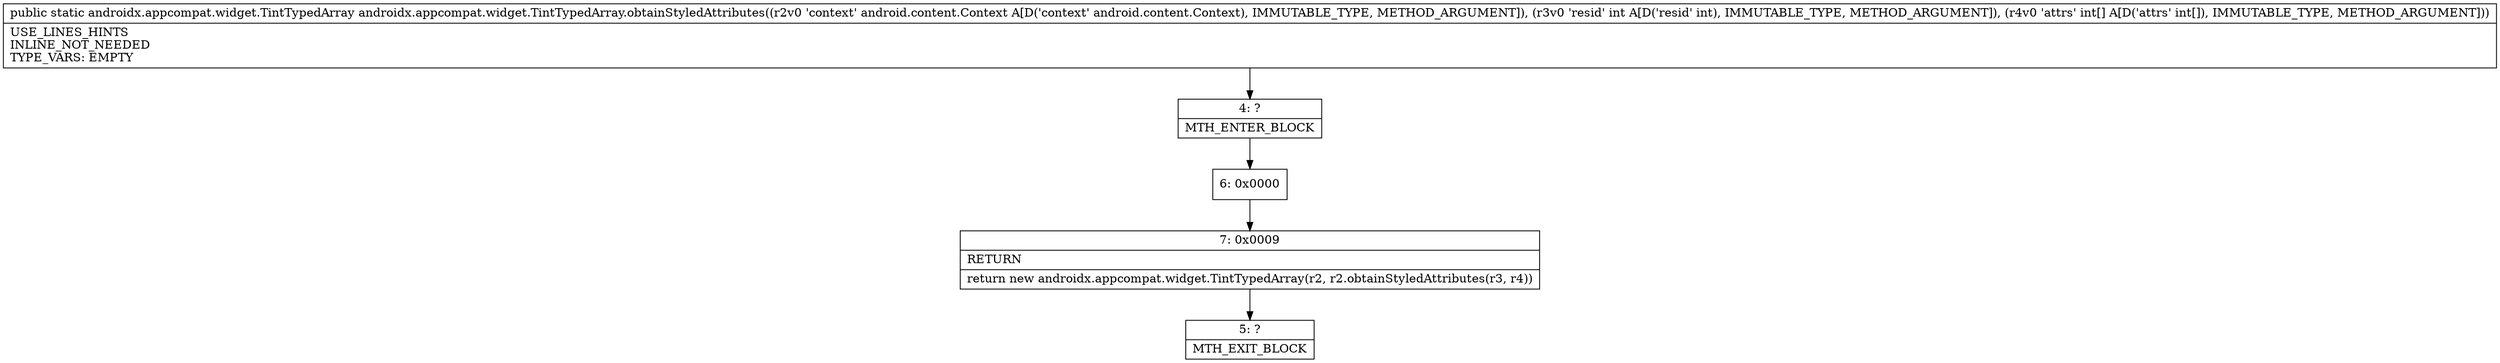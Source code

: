 digraph "CFG forandroidx.appcompat.widget.TintTypedArray.obtainStyledAttributes(Landroid\/content\/Context;I[I)Landroidx\/appcompat\/widget\/TintTypedArray;" {
Node_4 [shape=record,label="{4\:\ ?|MTH_ENTER_BLOCK\l}"];
Node_6 [shape=record,label="{6\:\ 0x0000}"];
Node_7 [shape=record,label="{7\:\ 0x0009|RETURN\l|return new androidx.appcompat.widget.TintTypedArray(r2, r2.obtainStyledAttributes(r3, r4))\l}"];
Node_5 [shape=record,label="{5\:\ ?|MTH_EXIT_BLOCK\l}"];
MethodNode[shape=record,label="{public static androidx.appcompat.widget.TintTypedArray androidx.appcompat.widget.TintTypedArray.obtainStyledAttributes((r2v0 'context' android.content.Context A[D('context' android.content.Context), IMMUTABLE_TYPE, METHOD_ARGUMENT]), (r3v0 'resid' int A[D('resid' int), IMMUTABLE_TYPE, METHOD_ARGUMENT]), (r4v0 'attrs' int[] A[D('attrs' int[]), IMMUTABLE_TYPE, METHOD_ARGUMENT]))  | USE_LINES_HINTS\lINLINE_NOT_NEEDED\lTYPE_VARS: EMPTY\l}"];
MethodNode -> Node_4;Node_4 -> Node_6;
Node_6 -> Node_7;
Node_7 -> Node_5;
}

